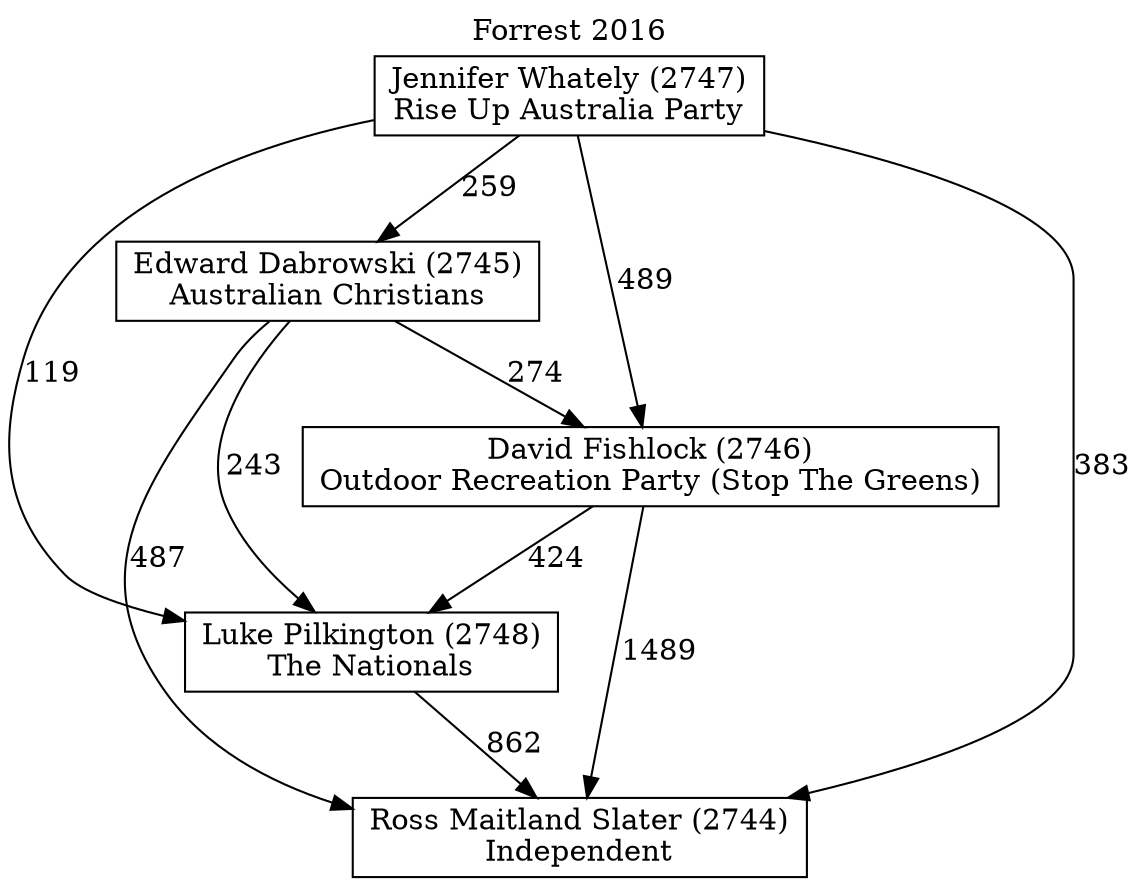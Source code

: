 // House preference flow
digraph "Ross Maitland Slater (2744)_Forrest_2016" {
	graph [label="Forrest 2016" labelloc=t mclimit=10]
	node [shape=box]
	"Edward Dabrowski (2745)" [label="Edward Dabrowski (2745)
Australian Christians"]
	"Jennifer Whately (2747)" [label="Jennifer Whately (2747)
Rise Up Australia Party"]
	"David Fishlock (2746)" [label="David Fishlock (2746)
Outdoor Recreation Party (Stop The Greens)"]
	"Ross Maitland Slater (2744)" [label="Ross Maitland Slater (2744)
Independent"]
	"Luke Pilkington (2748)" [label="Luke Pilkington (2748)
The Nationals"]
	"Jennifer Whately (2747)" -> "Luke Pilkington (2748)" [label=119]
	"David Fishlock (2746)" -> "Luke Pilkington (2748)" [label=424]
	"Edward Dabrowski (2745)" -> "Luke Pilkington (2748)" [label=243]
	"Luke Pilkington (2748)" -> "Ross Maitland Slater (2744)" [label=862]
	"David Fishlock (2746)" -> "Ross Maitland Slater (2744)" [label=1489]
	"Edward Dabrowski (2745)" -> "David Fishlock (2746)" [label=274]
	"Jennifer Whately (2747)" -> "Ross Maitland Slater (2744)" [label=383]
	"Jennifer Whately (2747)" -> "David Fishlock (2746)" [label=489]
	"Edward Dabrowski (2745)" -> "Ross Maitland Slater (2744)" [label=487]
	"Jennifer Whately (2747)" -> "Edward Dabrowski (2745)" [label=259]
}
